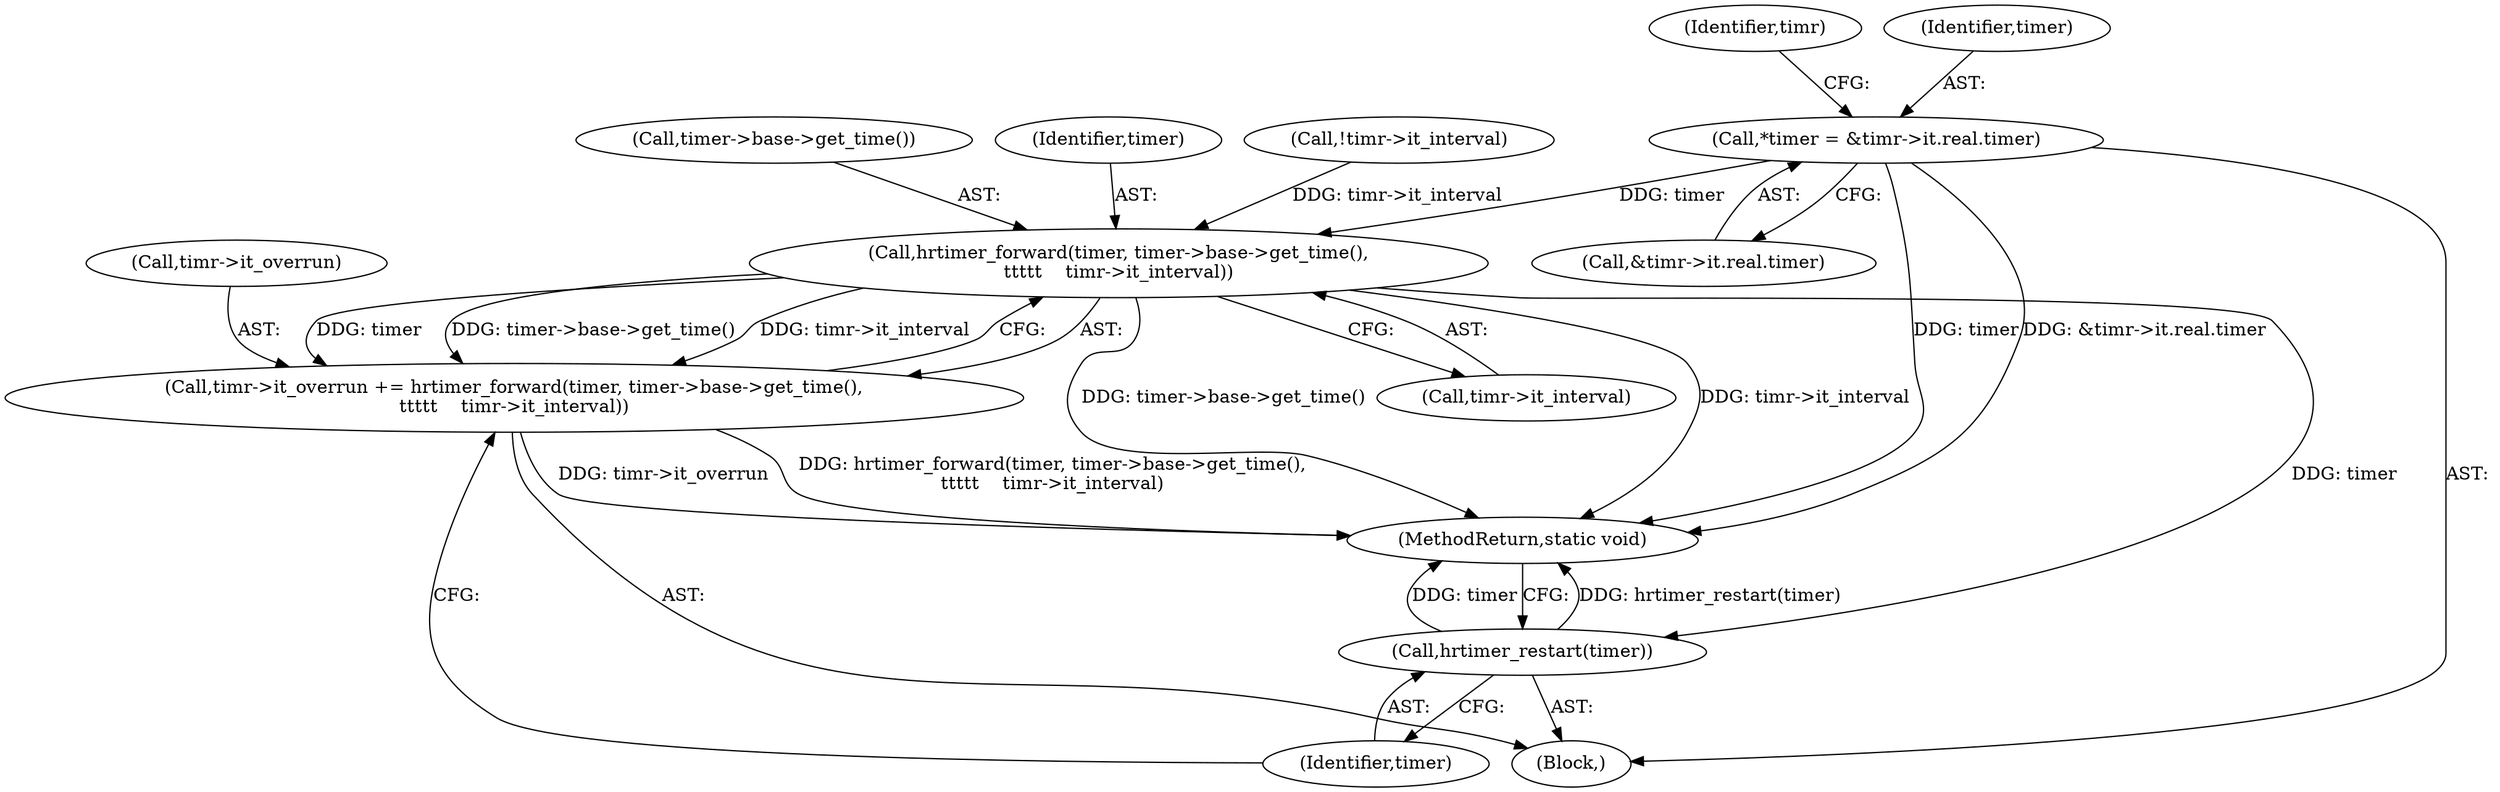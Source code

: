 digraph "0_linux_78c9c4dfbf8c04883941445a195276bb4bb92c76_1@pointer" {
"1000104" [label="(Call,*timer = &timr->it.real.timer)"];
"1000124" [label="(Call,hrtimer_forward(timer, timer->base->get_time(),\n\t\t\t\t\t    timr->it_interval))"];
"1000120" [label="(Call,timr->it_overrun += hrtimer_forward(timer, timer->base->get_time(),\n\t\t\t\t\t    timr->it_interval))"];
"1000130" [label="(Call,hrtimer_restart(timer))"];
"1000115" [label="(Call,!timr->it_interval)"];
"1000124" [label="(Call,hrtimer_forward(timer, timer->base->get_time(),\n\t\t\t\t\t    timr->it_interval))"];
"1000104" [label="(Call,*timer = &timr->it.real.timer)"];
"1000117" [label="(Identifier,timr)"];
"1000132" [label="(MethodReturn,static void)"];
"1000126" [label="(Call,timer->base->get_time())"];
"1000125" [label="(Identifier,timer)"];
"1000127" [label="(Call,timr->it_interval)"];
"1000131" [label="(Identifier,timer)"];
"1000105" [label="(Identifier,timer)"];
"1000120" [label="(Call,timr->it_overrun += hrtimer_forward(timer, timer->base->get_time(),\n\t\t\t\t\t    timr->it_interval))"];
"1000106" [label="(Call,&timr->it.real.timer)"];
"1000102" [label="(Block,)"];
"1000121" [label="(Call,timr->it_overrun)"];
"1000130" [label="(Call,hrtimer_restart(timer))"];
"1000104" -> "1000102"  [label="AST: "];
"1000104" -> "1000106"  [label="CFG: "];
"1000105" -> "1000104"  [label="AST: "];
"1000106" -> "1000104"  [label="AST: "];
"1000117" -> "1000104"  [label="CFG: "];
"1000104" -> "1000132"  [label="DDG: timer"];
"1000104" -> "1000132"  [label="DDG: &timr->it.real.timer"];
"1000104" -> "1000124"  [label="DDG: timer"];
"1000124" -> "1000120"  [label="AST: "];
"1000124" -> "1000127"  [label="CFG: "];
"1000125" -> "1000124"  [label="AST: "];
"1000126" -> "1000124"  [label="AST: "];
"1000127" -> "1000124"  [label="AST: "];
"1000120" -> "1000124"  [label="CFG: "];
"1000124" -> "1000132"  [label="DDG: timr->it_interval"];
"1000124" -> "1000132"  [label="DDG: timer->base->get_time()"];
"1000124" -> "1000120"  [label="DDG: timer"];
"1000124" -> "1000120"  [label="DDG: timer->base->get_time()"];
"1000124" -> "1000120"  [label="DDG: timr->it_interval"];
"1000115" -> "1000124"  [label="DDG: timr->it_interval"];
"1000124" -> "1000130"  [label="DDG: timer"];
"1000120" -> "1000102"  [label="AST: "];
"1000121" -> "1000120"  [label="AST: "];
"1000131" -> "1000120"  [label="CFG: "];
"1000120" -> "1000132"  [label="DDG: timr->it_overrun"];
"1000120" -> "1000132"  [label="DDG: hrtimer_forward(timer, timer->base->get_time(),\n\t\t\t\t\t    timr->it_interval)"];
"1000130" -> "1000102"  [label="AST: "];
"1000130" -> "1000131"  [label="CFG: "];
"1000131" -> "1000130"  [label="AST: "];
"1000132" -> "1000130"  [label="CFG: "];
"1000130" -> "1000132"  [label="DDG: hrtimer_restart(timer)"];
"1000130" -> "1000132"  [label="DDG: timer"];
}
